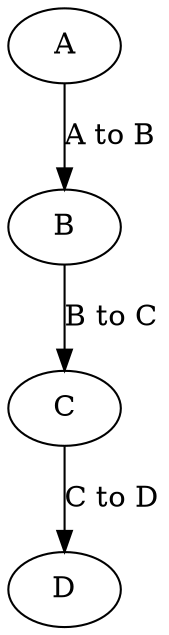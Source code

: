 digraph LIEGE{
	0[
		label = "A"
	]
	1[
		label = "B"
	]
	2[
		label = "C"
	]
	3[
		label = "D"
	]
	0 -> 1 [label = "A to B"]
	1 -> 2 [label = "B to C"]
	2 -> 3 [label = "C to D"]
}